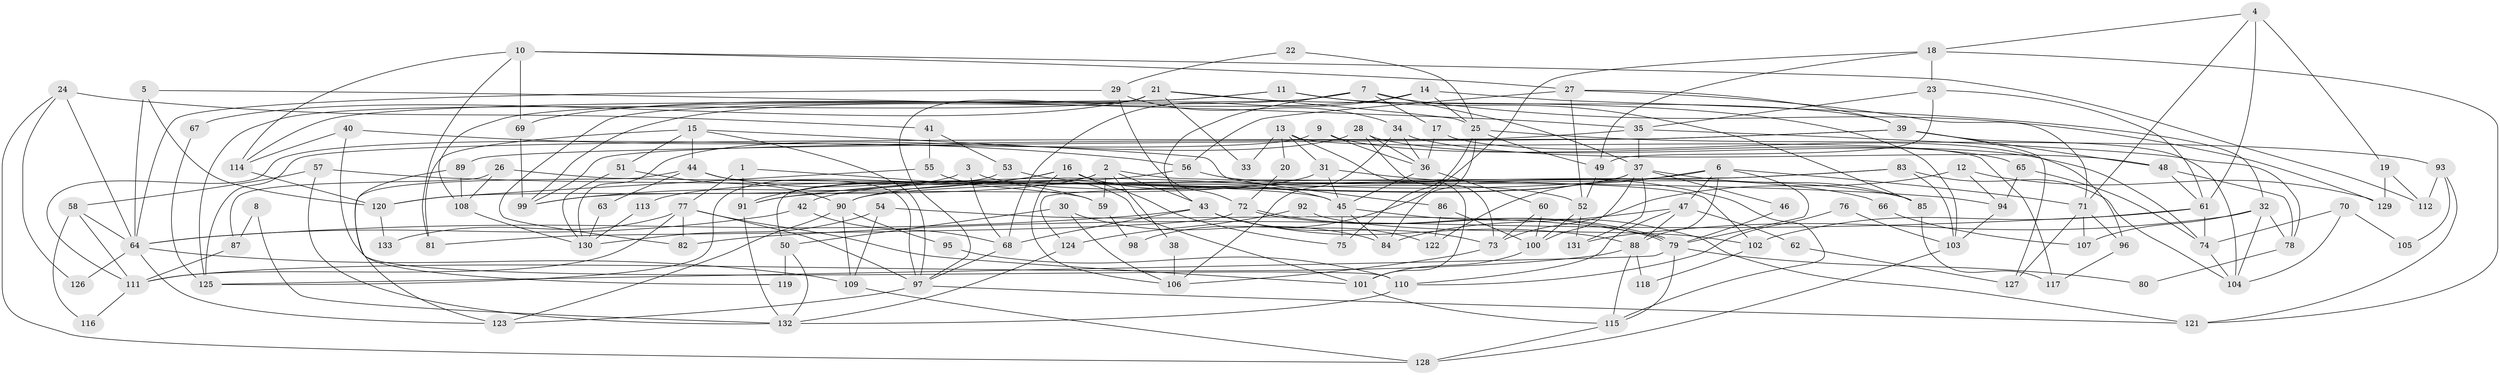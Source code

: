 // Generated by graph-tools (version 1.1) at 2025/50/03/09/25 03:50:06]
// undirected, 133 vertices, 266 edges
graph export_dot {
graph [start="1"]
  node [color=gray90,style=filled];
  1;
  2;
  3;
  4;
  5;
  6;
  7;
  8;
  9;
  10;
  11;
  12;
  13;
  14;
  15;
  16;
  17;
  18;
  19;
  20;
  21;
  22;
  23;
  24;
  25;
  26;
  27;
  28;
  29;
  30;
  31;
  32;
  33;
  34;
  35;
  36;
  37;
  38;
  39;
  40;
  41;
  42;
  43;
  44;
  45;
  46;
  47;
  48;
  49;
  50;
  51;
  52;
  53;
  54;
  55;
  56;
  57;
  58;
  59;
  60;
  61;
  62;
  63;
  64;
  65;
  66;
  67;
  68;
  69;
  70;
  71;
  72;
  73;
  74;
  75;
  76;
  77;
  78;
  79;
  80;
  81;
  82;
  83;
  84;
  85;
  86;
  87;
  88;
  89;
  90;
  91;
  92;
  93;
  94;
  95;
  96;
  97;
  98;
  99;
  100;
  101;
  102;
  103;
  104;
  105;
  106;
  107;
  108;
  109;
  110;
  111;
  112;
  113;
  114;
  115;
  116;
  117;
  118;
  119;
  120;
  121;
  122;
  123;
  124;
  125;
  126;
  127;
  128;
  129;
  130;
  131;
  132;
  133;
  1 -- 91;
  1 -- 77;
  1 -- 59;
  2 -- 59;
  2 -- 99;
  2 -- 38;
  2 -- 43;
  2 -- 50;
  2 -- 102;
  3 -- 68;
  3 -- 52;
  3 -- 120;
  4 -- 71;
  4 -- 19;
  4 -- 18;
  4 -- 61;
  5 -- 64;
  5 -- 35;
  5 -- 120;
  6 -- 88;
  6 -- 79;
  6 -- 47;
  6 -- 71;
  6 -- 91;
  6 -- 122;
  7 -- 82;
  7 -- 43;
  7 -- 17;
  7 -- 37;
  7 -- 69;
  7 -- 129;
  8 -- 132;
  8 -- 87;
  9 -- 36;
  9 -- 111;
  9 -- 65;
  10 -- 69;
  10 -- 81;
  10 -- 27;
  10 -- 112;
  10 -- 114;
  11 -- 114;
  11 -- 39;
  11 -- 85;
  11 -- 108;
  12 -- 94;
  12 -- 73;
  12 -- 129;
  13 -- 31;
  13 -- 101;
  13 -- 20;
  13 -- 33;
  13 -- 117;
  14 -- 25;
  14 -- 68;
  14 -- 32;
  14 -- 99;
  15 -- 86;
  15 -- 44;
  15 -- 51;
  15 -- 81;
  15 -- 97;
  16 -- 45;
  16 -- 75;
  16 -- 91;
  16 -- 99;
  16 -- 106;
  17 -- 96;
  17 -- 36;
  18 -- 23;
  18 -- 49;
  18 -- 98;
  18 -- 121;
  19 -- 112;
  19 -- 129;
  20 -- 72;
  21 -- 97;
  21 -- 125;
  21 -- 25;
  21 -- 33;
  21 -- 67;
  21 -- 103;
  22 -- 29;
  22 -- 25;
  23 -- 61;
  23 -- 49;
  23 -- 35;
  24 -- 64;
  24 -- 128;
  24 -- 41;
  24 -- 126;
  25 -- 49;
  25 -- 75;
  25 -- 84;
  25 -- 93;
  26 -- 108;
  26 -- 45;
  26 -- 87;
  27 -- 56;
  27 -- 39;
  27 -- 52;
  27 -- 71;
  28 -- 36;
  28 -- 73;
  28 -- 74;
  28 -- 130;
  29 -- 64;
  29 -- 34;
  29 -- 72;
  30 -- 84;
  30 -- 106;
  30 -- 50;
  31 -- 91;
  31 -- 115;
  31 -- 45;
  32 -- 104;
  32 -- 78;
  32 -- 107;
  32 -- 131;
  34 -- 106;
  34 -- 48;
  34 -- 36;
  35 -- 78;
  35 -- 37;
  35 -- 125;
  36 -- 45;
  36 -- 60;
  37 -- 42;
  37 -- 46;
  37 -- 85;
  37 -- 90;
  37 -- 100;
  37 -- 131;
  38 -- 106;
  39 -- 99;
  39 -- 48;
  39 -- 89;
  39 -- 104;
  39 -- 127;
  40 -- 110;
  40 -- 114;
  40 -- 56;
  41 -- 55;
  41 -- 53;
  42 -- 68;
  42 -- 64;
  43 -- 88;
  43 -- 64;
  43 -- 68;
  43 -- 73;
  43 -- 122;
  44 -- 123;
  44 -- 97;
  44 -- 59;
  44 -- 63;
  45 -- 75;
  45 -- 84;
  45 -- 121;
  46 -- 79;
  47 -- 84;
  47 -- 62;
  47 -- 88;
  47 -- 110;
  48 -- 61;
  48 -- 78;
  49 -- 52;
  50 -- 119;
  50 -- 132;
  51 -- 90;
  51 -- 130;
  52 -- 131;
  52 -- 100;
  53 -- 125;
  53 -- 66;
  54 -- 130;
  54 -- 109;
  54 -- 79;
  55 -- 120;
  55 -- 101;
  56 -- 85;
  56 -- 113;
  57 -- 132;
  57 -- 58;
  57 -- 94;
  58 -- 64;
  58 -- 111;
  58 -- 116;
  59 -- 98;
  60 -- 100;
  60 -- 73;
  61 -- 74;
  61 -- 82;
  61 -- 102;
  62 -- 127;
  63 -- 130;
  64 -- 109;
  64 -- 123;
  64 -- 126;
  65 -- 94;
  65 -- 74;
  66 -- 107;
  67 -- 125;
  68 -- 97;
  69 -- 99;
  70 -- 74;
  70 -- 104;
  70 -- 105;
  71 -- 96;
  71 -- 107;
  71 -- 127;
  72 -- 79;
  72 -- 79;
  72 -- 81;
  73 -- 106;
  74 -- 104;
  76 -- 103;
  76 -- 110;
  77 -- 101;
  77 -- 97;
  77 -- 82;
  77 -- 111;
  77 -- 133;
  78 -- 80;
  79 -- 80;
  79 -- 115;
  79 -- 125;
  83 -- 104;
  83 -- 90;
  83 -- 103;
  83 -- 124;
  85 -- 117;
  86 -- 122;
  86 -- 100;
  87 -- 111;
  88 -- 115;
  88 -- 111;
  88 -- 118;
  89 -- 108;
  89 -- 119;
  90 -- 123;
  90 -- 95;
  90 -- 109;
  91 -- 132;
  92 -- 124;
  92 -- 102;
  93 -- 121;
  93 -- 105;
  93 -- 112;
  94 -- 103;
  95 -- 110;
  96 -- 117;
  97 -- 121;
  97 -- 123;
  100 -- 101;
  101 -- 115;
  102 -- 118;
  103 -- 128;
  108 -- 130;
  109 -- 128;
  110 -- 132;
  111 -- 116;
  113 -- 130;
  114 -- 120;
  115 -- 128;
  120 -- 133;
  124 -- 132;
}
